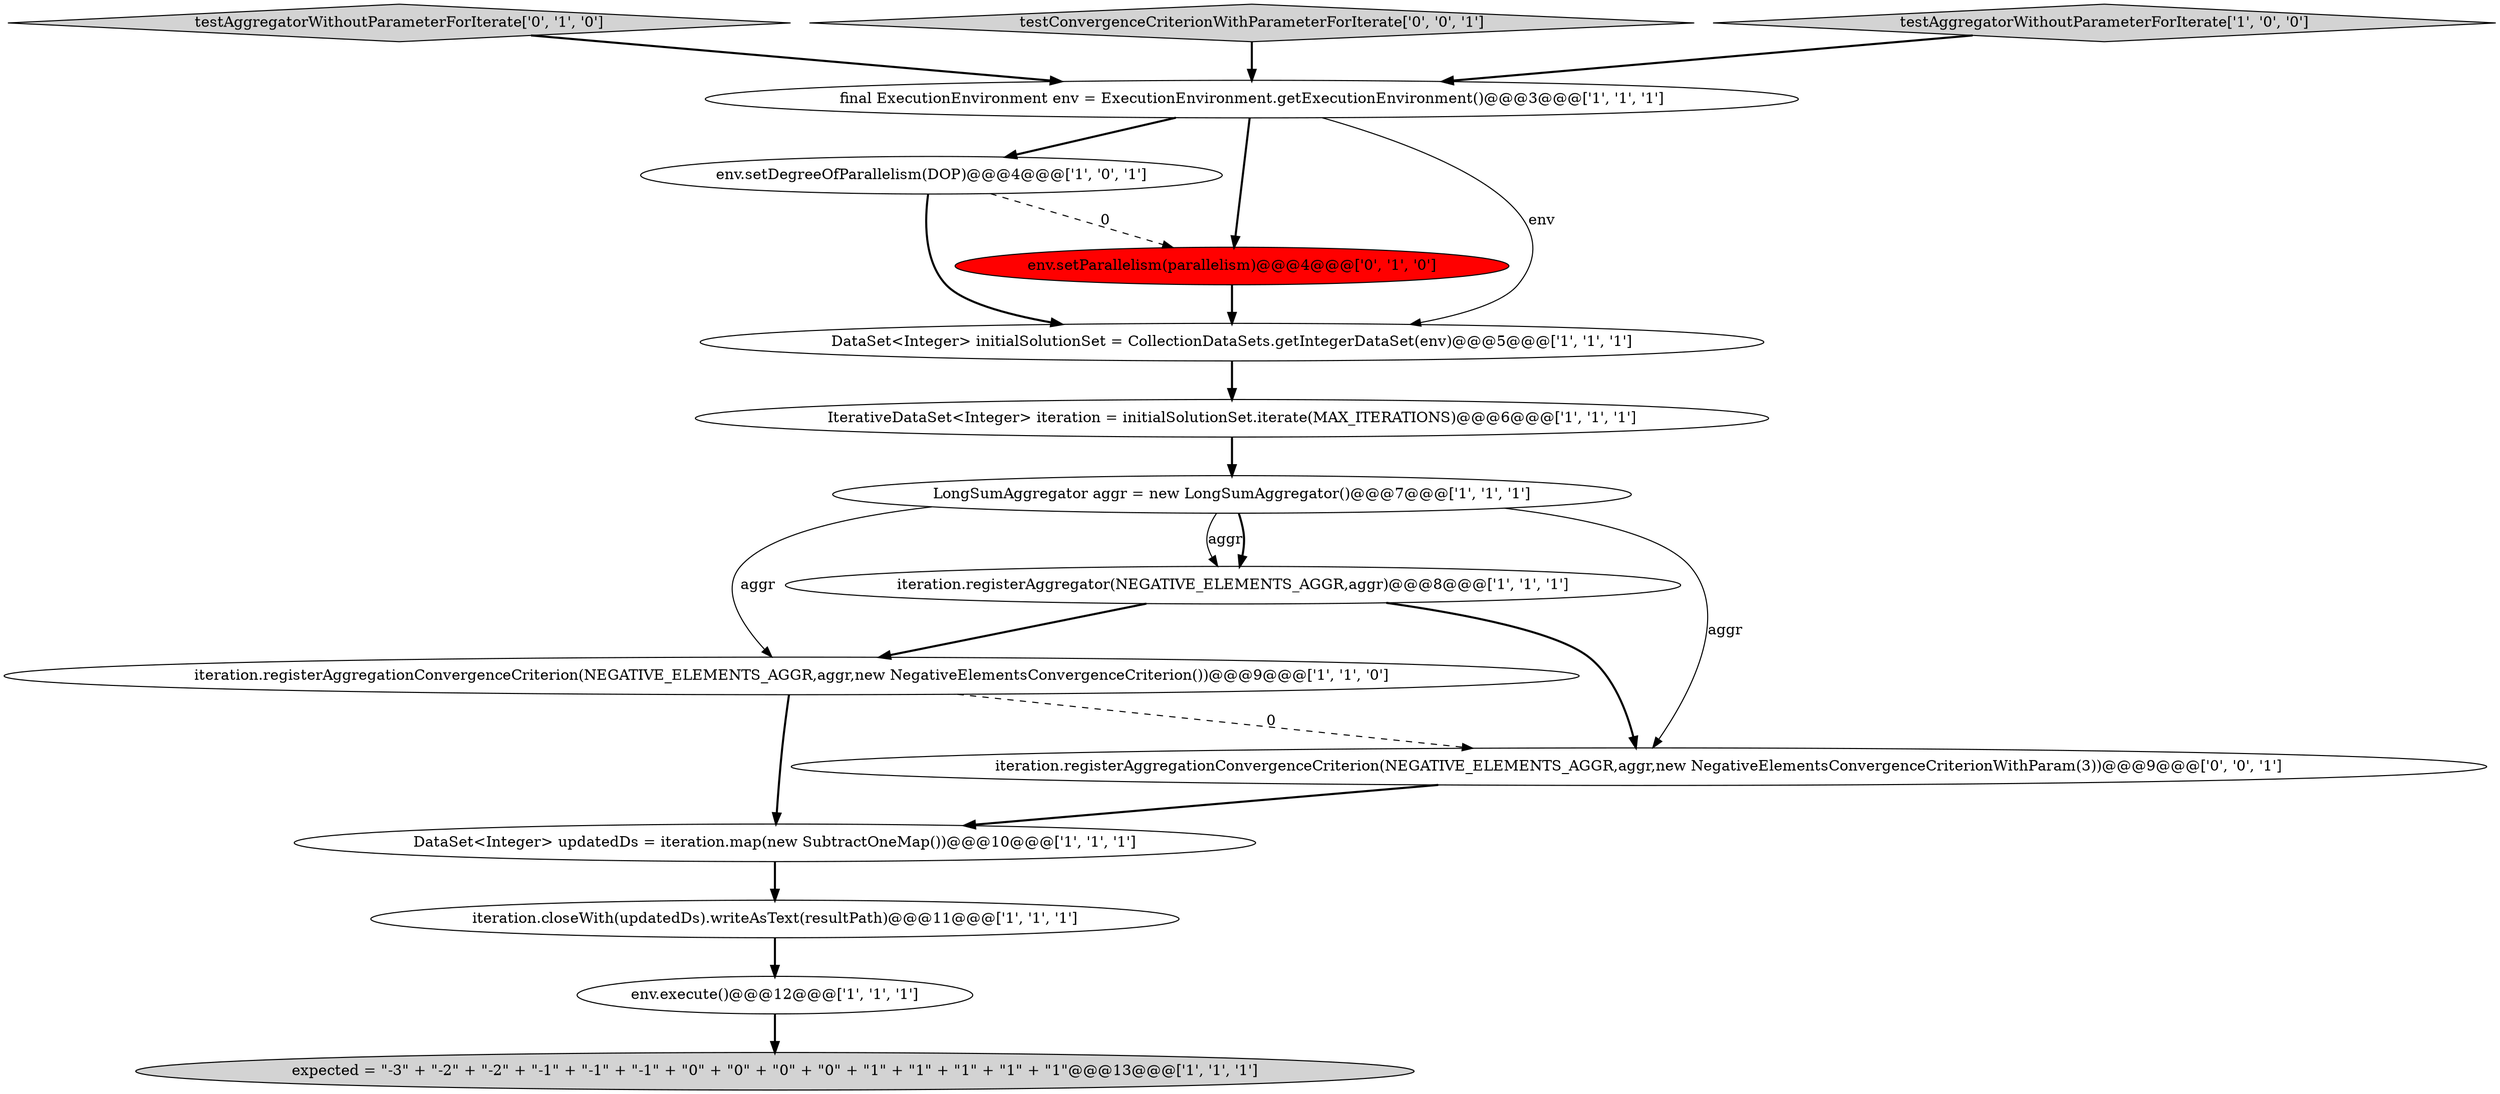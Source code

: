 digraph {
5 [style = filled, label = "env.setDegreeOfParallelism(DOP)@@@4@@@['1', '0', '1']", fillcolor = white, shape = ellipse image = "AAA0AAABBB1BBB"];
7 [style = filled, label = "iteration.registerAggregator(NEGATIVE_ELEMENTS_AGGR,aggr)@@@8@@@['1', '1', '1']", fillcolor = white, shape = ellipse image = "AAA0AAABBB1BBB"];
13 [style = filled, label = "testAggregatorWithoutParameterForIterate['0', '1', '0']", fillcolor = lightgray, shape = diamond image = "AAA0AAABBB2BBB"];
14 [style = filled, label = "iteration.registerAggregationConvergenceCriterion(NEGATIVE_ELEMENTS_AGGR,aggr,new NegativeElementsConvergenceCriterionWithParam(3))@@@9@@@['0', '0', '1']", fillcolor = white, shape = ellipse image = "AAA0AAABBB3BBB"];
15 [style = filled, label = "testConvergenceCriterionWithParameterForIterate['0', '0', '1']", fillcolor = lightgray, shape = diamond image = "AAA0AAABBB3BBB"];
1 [style = filled, label = "testAggregatorWithoutParameterForIterate['1', '0', '0']", fillcolor = lightgray, shape = diamond image = "AAA0AAABBB1BBB"];
8 [style = filled, label = "DataSet<Integer> initialSolutionSet = CollectionDataSets.getIntegerDataSet(env)@@@5@@@['1', '1', '1']", fillcolor = white, shape = ellipse image = "AAA0AAABBB1BBB"];
11 [style = filled, label = "IterativeDataSet<Integer> iteration = initialSolutionSet.iterate(MAX_ITERATIONS)@@@6@@@['1', '1', '1']", fillcolor = white, shape = ellipse image = "AAA0AAABBB1BBB"];
4 [style = filled, label = "DataSet<Integer> updatedDs = iteration.map(new SubtractOneMap())@@@10@@@['1', '1', '1']", fillcolor = white, shape = ellipse image = "AAA0AAABBB1BBB"];
3 [style = filled, label = "final ExecutionEnvironment env = ExecutionEnvironment.getExecutionEnvironment()@@@3@@@['1', '1', '1']", fillcolor = white, shape = ellipse image = "AAA0AAABBB1BBB"];
6 [style = filled, label = "expected = \"-3\" + \"-2\" + \"-2\" + \"-1\" + \"-1\" + \"-1\" + \"0\" + \"0\" + \"0\" + \"0\" + \"1\" + \"1\" + \"1\" + \"1\" + \"1\"@@@13@@@['1', '1', '1']", fillcolor = lightgray, shape = ellipse image = "AAA0AAABBB1BBB"];
9 [style = filled, label = "LongSumAggregator aggr = new LongSumAggregator()@@@7@@@['1', '1', '1']", fillcolor = white, shape = ellipse image = "AAA0AAABBB1BBB"];
0 [style = filled, label = "iteration.closeWith(updatedDs).writeAsText(resultPath)@@@11@@@['1', '1', '1']", fillcolor = white, shape = ellipse image = "AAA0AAABBB1BBB"];
2 [style = filled, label = "env.execute()@@@12@@@['1', '1', '1']", fillcolor = white, shape = ellipse image = "AAA0AAABBB1BBB"];
12 [style = filled, label = "env.setParallelism(parallelism)@@@4@@@['0', '1', '0']", fillcolor = red, shape = ellipse image = "AAA1AAABBB2BBB"];
10 [style = filled, label = "iteration.registerAggregationConvergenceCriterion(NEGATIVE_ELEMENTS_AGGR,aggr,new NegativeElementsConvergenceCriterion())@@@9@@@['1', '1', '0']", fillcolor = white, shape = ellipse image = "AAA0AAABBB1BBB"];
5->8 [style = bold, label=""];
5->12 [style = dashed, label="0"];
7->10 [style = bold, label=""];
2->6 [style = bold, label=""];
0->2 [style = bold, label=""];
1->3 [style = bold, label=""];
9->14 [style = solid, label="aggr"];
9->7 [style = solid, label="aggr"];
3->12 [style = bold, label=""];
9->7 [style = bold, label=""];
11->9 [style = bold, label=""];
15->3 [style = bold, label=""];
4->0 [style = bold, label=""];
7->14 [style = bold, label=""];
3->5 [style = bold, label=""];
14->4 [style = bold, label=""];
13->3 [style = bold, label=""];
12->8 [style = bold, label=""];
10->4 [style = bold, label=""];
8->11 [style = bold, label=""];
10->14 [style = dashed, label="0"];
3->8 [style = solid, label="env"];
9->10 [style = solid, label="aggr"];
}
